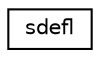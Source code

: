 digraph "Graphical Class Hierarchy"
{
 // LATEX_PDF_SIZE
  edge [fontname="Helvetica",fontsize="10",labelfontname="Helvetica",labelfontsize="10"];
  node [fontname="Helvetica",fontsize="10",shape=record];
  rankdir="LR";
  Node0 [label="sdefl",height=0.2,width=0.4,color="black", fillcolor="white", style="filled",URL="$structsdefl.html",tooltip=" "];
}
